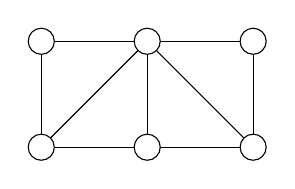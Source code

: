 \begin{tikzpicture}
        \node[circle,draw](a){};
        \node[circle,draw](b)[right =of a]{};
        \node[circle,draw](c)[right =of b]{};
        \node[circle,draw](d)[below =of a]{};
        \node[circle,draw](e)[right =of d]{};
        \node[circle,draw](f)[right =of e]{};
        \path[-](b) edge node{}(a)
                    edge node{}(c)
                    edge node{}(d)
                    edge node{}(f)
                    edge node{}(e)
                (a) edge node{}(d)
                (e) edge node{}(d)
                    edge node{}(f)
                (f) edge node{}(c);
\end{tikzpicture}